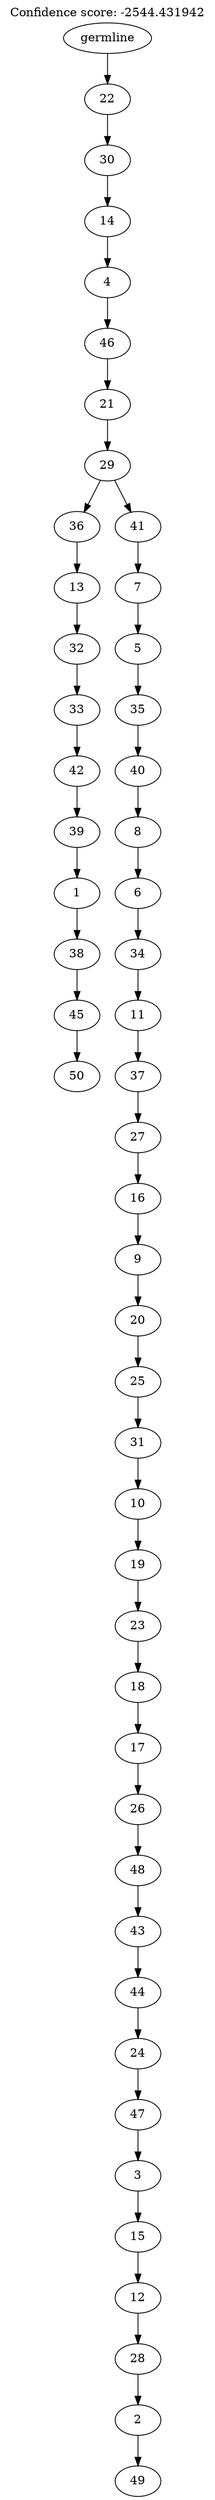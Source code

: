 digraph g {
	"49" -> "50";
	"50" [label="50"];
	"48" -> "49";
	"49" [label="45"];
	"47" -> "48";
	"48" [label="38"];
	"46" -> "47";
	"47" [label="1"];
	"45" -> "46";
	"46" [label="39"];
	"44" -> "45";
	"45" [label="42"];
	"43" -> "44";
	"44" [label="33"];
	"42" -> "43";
	"43" [label="32"];
	"41" -> "42";
	"42" [label="13"];
	"39" -> "40";
	"40" [label="49"];
	"38" -> "39";
	"39" [label="2"];
	"37" -> "38";
	"38" [label="28"];
	"36" -> "37";
	"37" [label="12"];
	"35" -> "36";
	"36" [label="15"];
	"34" -> "35";
	"35" [label="3"];
	"33" -> "34";
	"34" [label="47"];
	"32" -> "33";
	"33" [label="24"];
	"31" -> "32";
	"32" [label="44"];
	"30" -> "31";
	"31" [label="43"];
	"29" -> "30";
	"30" [label="48"];
	"28" -> "29";
	"29" [label="26"];
	"27" -> "28";
	"28" [label="17"];
	"26" -> "27";
	"27" [label="18"];
	"25" -> "26";
	"26" [label="23"];
	"24" -> "25";
	"25" [label="19"];
	"23" -> "24";
	"24" [label="10"];
	"22" -> "23";
	"23" [label="31"];
	"21" -> "22";
	"22" [label="25"];
	"20" -> "21";
	"21" [label="20"];
	"19" -> "20";
	"20" [label="9"];
	"18" -> "19";
	"19" [label="16"];
	"17" -> "18";
	"18" [label="27"];
	"16" -> "17";
	"17" [label="37"];
	"15" -> "16";
	"16" [label="11"];
	"14" -> "15";
	"15" [label="34"];
	"13" -> "14";
	"14" [label="6"];
	"12" -> "13";
	"13" [label="8"];
	"11" -> "12";
	"12" [label="40"];
	"10" -> "11";
	"11" [label="35"];
	"9" -> "10";
	"10" [label="5"];
	"8" -> "9";
	"9" [label="7"];
	"7" -> "8";
	"8" [label="41"];
	"7" -> "41";
	"41" [label="36"];
	"6" -> "7";
	"7" [label="29"];
	"5" -> "6";
	"6" [label="21"];
	"4" -> "5";
	"5" [label="46"];
	"3" -> "4";
	"4" [label="4"];
	"2" -> "3";
	"3" [label="14"];
	"1" -> "2";
	"2" [label="30"];
	"0" -> "1";
	"1" [label="22"];
	"0" [label="germline"];
	labelloc="t";
	label="Confidence score: -2544.431942";
}
